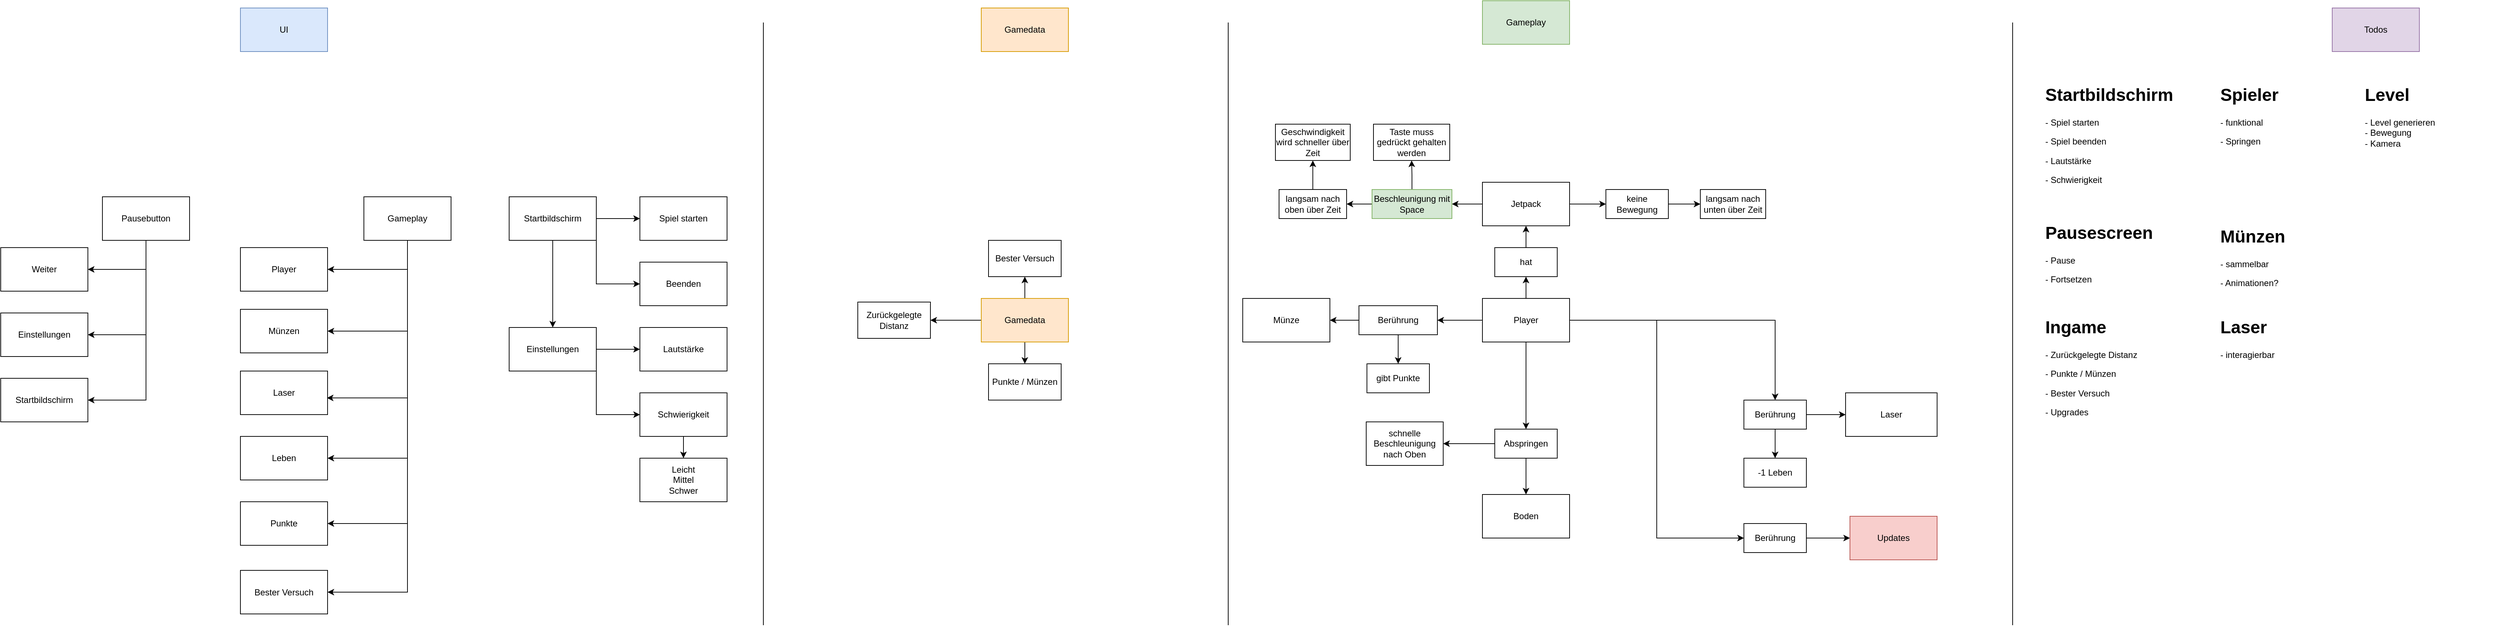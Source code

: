 <mxfile version="18.0.0"><diagram id="OcahVIRVVJ-UA12_7E7s" name="Page-1"><mxGraphModel dx="3423" dy="3401" grid="1" gridSize="10" guides="1" tooltips="1" connect="1" arrows="1" fold="1" page="1" pageScale="1" pageWidth="827" pageHeight="1169" math="0" shadow="0"><root><mxCell id="0"/><mxCell id="1" parent="0"/><mxCell id="e6_9z1X3Zr17qH-bDpm9-6" style="edgeStyle=orthogonalEdgeStyle;rounded=0;orthogonalLoop=1;jettySize=auto;html=1;exitX=1;exitY=0.5;exitDx=0;exitDy=0;" parent="1" source="e6_9z1X3Zr17qH-bDpm9-1" target="e6_9z1X3Zr17qH-bDpm9-5" edge="1"><mxGeometry relative="1" as="geometry"/></mxCell><mxCell id="e6_9z1X3Zr17qH-bDpm9-14" style="edgeStyle=orthogonalEdgeStyle;rounded=0;orthogonalLoop=1;jettySize=auto;html=1;exitX=0;exitY=0.5;exitDx=0;exitDy=0;" parent="1" source="e6_9z1X3Zr17qH-bDpm9-1" target="e6_9z1X3Zr17qH-bDpm9-10" edge="1"><mxGeometry relative="1" as="geometry"/></mxCell><mxCell id="e6_9z1X3Zr17qH-bDpm9-19" style="edgeStyle=orthogonalEdgeStyle;rounded=0;orthogonalLoop=1;jettySize=auto;html=1;exitX=0.5;exitY=1;exitDx=0;exitDy=0;" parent="1" source="e6_9z1X3Zr17qH-bDpm9-1" target="e6_9z1X3Zr17qH-bDpm9-18" edge="1"><mxGeometry relative="1" as="geometry"/></mxCell><mxCell id="e6_9z1X3Zr17qH-bDpm9-24" style="edgeStyle=orthogonalEdgeStyle;rounded=0;orthogonalLoop=1;jettySize=auto;html=1;exitX=0.5;exitY=0;exitDx=0;exitDy=0;entryX=0.5;entryY=1;entryDx=0;entryDy=0;" parent="1" source="e6_9z1X3Zr17qH-bDpm9-1" target="e6_9z1X3Zr17qH-bDpm9-25" edge="1"><mxGeometry relative="1" as="geometry"><mxPoint x="260" y="150" as="targetPoint"/></mxGeometry></mxCell><mxCell id="e6_9z1X3Zr17qH-bDpm9-104" style="edgeStyle=orthogonalEdgeStyle;rounded=0;orthogonalLoop=1;jettySize=auto;html=1;exitX=1;exitY=0.5;exitDx=0;exitDy=0;entryX=0;entryY=0.5;entryDx=0;entryDy=0;" parent="1" source="e6_9z1X3Zr17qH-bDpm9-1" target="e6_9z1X3Zr17qH-bDpm9-101" edge="1"><mxGeometry relative="1" as="geometry"/></mxCell><mxCell id="e6_9z1X3Zr17qH-bDpm9-1" value="Player" style="rounded=0;whiteSpace=wrap;html=1;" parent="1" vertex="1"><mxGeometry x="230" y="220" width="120" height="60" as="geometry"/></mxCell><mxCell id="e6_9z1X3Zr17qH-bDpm9-2" value="Laser" style="rounded=0;whiteSpace=wrap;html=1;" parent="1" vertex="1"><mxGeometry x="730" y="350" width="126" height="60" as="geometry"/></mxCell><mxCell id="e6_9z1X3Zr17qH-bDpm9-3" value="Münze" style="rounded=0;whiteSpace=wrap;html=1;" parent="1" vertex="1"><mxGeometry x="-100" y="220" width="120" height="60" as="geometry"/></mxCell><mxCell id="e6_9z1X3Zr17qH-bDpm9-4" value="Boden" style="rounded=0;whiteSpace=wrap;html=1;" parent="1" vertex="1"><mxGeometry x="230" y="490" width="120" height="60" as="geometry"/></mxCell><mxCell id="e6_9z1X3Zr17qH-bDpm9-7" style="edgeStyle=orthogonalEdgeStyle;rounded=0;orthogonalLoop=1;jettySize=auto;html=1;exitX=1;exitY=0.5;exitDx=0;exitDy=0;entryX=0;entryY=0.5;entryDx=0;entryDy=0;" parent="1" source="e6_9z1X3Zr17qH-bDpm9-5" target="e6_9z1X3Zr17qH-bDpm9-2" edge="1"><mxGeometry relative="1" as="geometry"/></mxCell><mxCell id="e6_9z1X3Zr17qH-bDpm9-9" style="edgeStyle=orthogonalEdgeStyle;rounded=0;orthogonalLoop=1;jettySize=auto;html=1;exitX=0.5;exitY=1;exitDx=0;exitDy=0;entryX=0.5;entryY=0;entryDx=0;entryDy=0;" parent="1" source="e6_9z1X3Zr17qH-bDpm9-5" target="e6_9z1X3Zr17qH-bDpm9-8" edge="1"><mxGeometry relative="1" as="geometry"/></mxCell><mxCell id="e6_9z1X3Zr17qH-bDpm9-5" value="Berührung" style="rounded=0;whiteSpace=wrap;html=1;" parent="1" vertex="1"><mxGeometry x="590" y="360" width="86" height="40" as="geometry"/></mxCell><mxCell id="e6_9z1X3Zr17qH-bDpm9-8" value="-1 Leben" style="rounded=0;whiteSpace=wrap;html=1;" parent="1" vertex="1"><mxGeometry x="590" y="440" width="86" height="40" as="geometry"/></mxCell><mxCell id="e6_9z1X3Zr17qH-bDpm9-15" style="edgeStyle=orthogonalEdgeStyle;rounded=0;orthogonalLoop=1;jettySize=auto;html=1;exitX=0;exitY=0.5;exitDx=0;exitDy=0;entryX=1;entryY=0.5;entryDx=0;entryDy=0;" parent="1" source="e6_9z1X3Zr17qH-bDpm9-10" target="e6_9z1X3Zr17qH-bDpm9-3" edge="1"><mxGeometry relative="1" as="geometry"/></mxCell><mxCell id="e6_9z1X3Zr17qH-bDpm9-17" style="edgeStyle=orthogonalEdgeStyle;rounded=0;orthogonalLoop=1;jettySize=auto;html=1;exitX=0.5;exitY=1;exitDx=0;exitDy=0;entryX=0.5;entryY=0;entryDx=0;entryDy=0;" parent="1" source="e6_9z1X3Zr17qH-bDpm9-10" target="e6_9z1X3Zr17qH-bDpm9-16" edge="1"><mxGeometry relative="1" as="geometry"/></mxCell><mxCell id="e6_9z1X3Zr17qH-bDpm9-10" value="Berührung" style="rounded=0;whiteSpace=wrap;html=1;" parent="1" vertex="1"><mxGeometry x="60" y="230" width="108" height="40" as="geometry"/></mxCell><mxCell id="e6_9z1X3Zr17qH-bDpm9-16" value="gibt Punkte" style="rounded=0;whiteSpace=wrap;html=1;" parent="1" vertex="1"><mxGeometry x="71" y="310" width="86" height="40" as="geometry"/></mxCell><mxCell id="e6_9z1X3Zr17qH-bDpm9-21" style="edgeStyle=orthogonalEdgeStyle;rounded=0;orthogonalLoop=1;jettySize=auto;html=1;exitX=0.5;exitY=1;exitDx=0;exitDy=0;entryX=0.5;entryY=0;entryDx=0;entryDy=0;" parent="1" source="e6_9z1X3Zr17qH-bDpm9-18" target="e6_9z1X3Zr17qH-bDpm9-4" edge="1"><mxGeometry relative="1" as="geometry"/></mxCell><mxCell id="e6_9z1X3Zr17qH-bDpm9-23" style="edgeStyle=orthogonalEdgeStyle;rounded=0;orthogonalLoop=1;jettySize=auto;html=1;exitX=0;exitY=0.5;exitDx=0;exitDy=0;" parent="1" source="e6_9z1X3Zr17qH-bDpm9-18" target="e6_9z1X3Zr17qH-bDpm9-22" edge="1"><mxGeometry relative="1" as="geometry"/></mxCell><mxCell id="e6_9z1X3Zr17qH-bDpm9-18" value="Abspringen" style="rounded=0;whiteSpace=wrap;html=1;" parent="1" vertex="1"><mxGeometry x="247" y="400" width="86" height="40" as="geometry"/></mxCell><mxCell id="e6_9z1X3Zr17qH-bDpm9-22" value="schnelle Beschleunigung nach Oben" style="rounded=0;whiteSpace=wrap;html=1;" parent="1" vertex="1"><mxGeometry x="70" y="390" width="106" height="60" as="geometry"/></mxCell><mxCell id="e6_9z1X3Zr17qH-bDpm9-27" style="edgeStyle=orthogonalEdgeStyle;rounded=0;orthogonalLoop=1;jettySize=auto;html=1;exitX=0.5;exitY=0;exitDx=0;exitDy=0;entryX=0.5;entryY=1;entryDx=0;entryDy=0;" parent="1" source="e6_9z1X3Zr17qH-bDpm9-25" target="e6_9z1X3Zr17qH-bDpm9-26" edge="1"><mxGeometry relative="1" as="geometry"/></mxCell><mxCell id="e6_9z1X3Zr17qH-bDpm9-25" value="hat" style="rounded=0;whiteSpace=wrap;html=1;" parent="1" vertex="1"><mxGeometry x="247" y="150" width="86" height="40" as="geometry"/></mxCell><mxCell id="e6_9z1X3Zr17qH-bDpm9-38" style="edgeStyle=orthogonalEdgeStyle;rounded=0;orthogonalLoop=1;jettySize=auto;html=1;exitX=1;exitY=0.5;exitDx=0;exitDy=0;entryX=0;entryY=0.5;entryDx=0;entryDy=0;" parent="1" source="e6_9z1X3Zr17qH-bDpm9-26" target="e6_9z1X3Zr17qH-bDpm9-33" edge="1"><mxGeometry relative="1" as="geometry"/></mxCell><mxCell id="e6_9z1X3Zr17qH-bDpm9-44" style="edgeStyle=orthogonalEdgeStyle;rounded=0;orthogonalLoop=1;jettySize=auto;html=1;exitX=0;exitY=0.5;exitDx=0;exitDy=0;entryX=1;entryY=0.5;entryDx=0;entryDy=0;" parent="1" source="e6_9z1X3Zr17qH-bDpm9-26" target="e6_9z1X3Zr17qH-bDpm9-36" edge="1"><mxGeometry relative="1" as="geometry"/></mxCell><mxCell id="e6_9z1X3Zr17qH-bDpm9-26" value="Jetpack" style="rounded=0;whiteSpace=wrap;html=1;" parent="1" vertex="1"><mxGeometry x="230" y="60" width="120" height="60" as="geometry"/></mxCell><mxCell id="e6_9z1X3Zr17qH-bDpm9-39" style="edgeStyle=orthogonalEdgeStyle;rounded=0;orthogonalLoop=1;jettySize=auto;html=1;exitX=1;exitY=0.5;exitDx=0;exitDy=0;entryX=0;entryY=0.5;entryDx=0;entryDy=0;" parent="1" source="e6_9z1X3Zr17qH-bDpm9-33" target="e6_9z1X3Zr17qH-bDpm9-35" edge="1"><mxGeometry relative="1" as="geometry"/></mxCell><mxCell id="e6_9z1X3Zr17qH-bDpm9-33" value="keine Bewegung" style="rounded=0;whiteSpace=wrap;html=1;" parent="1" vertex="1"><mxGeometry x="400" y="70" width="86" height="40" as="geometry"/></mxCell><mxCell id="e6_9z1X3Zr17qH-bDpm9-35" value="langsam nach unten über Zeit" style="rounded=0;whiteSpace=wrap;html=1;" parent="1" vertex="1"><mxGeometry x="530" y="70" width="90" height="40" as="geometry"/></mxCell><mxCell id="e6_9z1X3Zr17qH-bDpm9-45" style="edgeStyle=orthogonalEdgeStyle;rounded=0;orthogonalLoop=1;jettySize=auto;html=1;exitX=0;exitY=0.5;exitDx=0;exitDy=0;entryX=1;entryY=0.5;entryDx=0;entryDy=0;" parent="1" source="e6_9z1X3Zr17qH-bDpm9-36" target="e6_9z1X3Zr17qH-bDpm9-41" edge="1"><mxGeometry relative="1" as="geometry"/></mxCell><mxCell id="e6_9z1X3Zr17qH-bDpm9-49" style="edgeStyle=orthogonalEdgeStyle;rounded=0;orthogonalLoop=1;jettySize=auto;html=1;exitX=0.5;exitY=0;exitDx=0;exitDy=0;entryX=0.5;entryY=1;entryDx=0;entryDy=0;" parent="1" source="e6_9z1X3Zr17qH-bDpm9-36" target="e6_9z1X3Zr17qH-bDpm9-48" edge="1"><mxGeometry relative="1" as="geometry"/></mxCell><mxCell id="e6_9z1X3Zr17qH-bDpm9-36" value="Beschleunigung mit Space" style="rounded=0;whiteSpace=wrap;html=1;fillColor=#d5e8d4;strokeColor=#82b366;" parent="1" vertex="1"><mxGeometry x="78" y="70" width="110" height="40" as="geometry"/></mxCell><mxCell id="e6_9z1X3Zr17qH-bDpm9-47" style="edgeStyle=orthogonalEdgeStyle;rounded=0;orthogonalLoop=1;jettySize=auto;html=1;exitX=0.5;exitY=0;exitDx=0;exitDy=0;entryX=0.5;entryY=1;entryDx=0;entryDy=0;" parent="1" source="e6_9z1X3Zr17qH-bDpm9-41" target="e6_9z1X3Zr17qH-bDpm9-46" edge="1"><mxGeometry relative="1" as="geometry"/></mxCell><mxCell id="e6_9z1X3Zr17qH-bDpm9-41" value="langsam nach oben über Zeit" style="rounded=0;whiteSpace=wrap;html=1;" parent="1" vertex="1"><mxGeometry x="-50" y="70" width="93" height="40" as="geometry"/></mxCell><mxCell id="e6_9z1X3Zr17qH-bDpm9-46" value="Geschwindigkeit wird schneller über Zeit" style="rounded=0;whiteSpace=wrap;html=1;" parent="1" vertex="1"><mxGeometry x="-55" y="-20" width="103" height="50" as="geometry"/></mxCell><mxCell id="e6_9z1X3Zr17qH-bDpm9-48" value="Taste muss gedrückt gehalten werden" style="rounded=0;whiteSpace=wrap;html=1;" parent="1" vertex="1"><mxGeometry x="80" y="-20" width="105" height="50" as="geometry"/></mxCell><mxCell id="e6_9z1X3Zr17qH-bDpm9-52" style="edgeStyle=orthogonalEdgeStyle;rounded=0;orthogonalLoop=1;jettySize=auto;html=1;exitX=0.5;exitY=1;exitDx=0;exitDy=0;entryX=0.5;entryY=0;entryDx=0;entryDy=0;" parent="1" source="e6_9z1X3Zr17qH-bDpm9-50" target="e6_9z1X3Zr17qH-bDpm9-51" edge="1"><mxGeometry relative="1" as="geometry"/></mxCell><mxCell id="e6_9z1X3Zr17qH-bDpm9-55" style="edgeStyle=orthogonalEdgeStyle;rounded=0;orthogonalLoop=1;jettySize=auto;html=1;exitX=0;exitY=0.5;exitDx=0;exitDy=0;entryX=1;entryY=0.5;entryDx=0;entryDy=0;" parent="1" source="e6_9z1X3Zr17qH-bDpm9-50" target="e6_9z1X3Zr17qH-bDpm9-53" edge="1"><mxGeometry relative="1" as="geometry"/></mxCell><mxCell id="e6_9z1X3Zr17qH-bDpm9-57" style="edgeStyle=orthogonalEdgeStyle;rounded=0;orthogonalLoop=1;jettySize=auto;html=1;exitX=0.5;exitY=0;exitDx=0;exitDy=0;entryX=0.5;entryY=1;entryDx=0;entryDy=0;" parent="1" source="e6_9z1X3Zr17qH-bDpm9-50" target="e6_9z1X3Zr17qH-bDpm9-56" edge="1"><mxGeometry relative="1" as="geometry"/></mxCell><mxCell id="e6_9z1X3Zr17qH-bDpm9-50" value="Gamedata" style="rounded=0;whiteSpace=wrap;html=1;fillColor=#ffe6cc;strokeColor=#d79b00;" parent="1" vertex="1"><mxGeometry x="-460" y="220" width="120" height="60" as="geometry"/></mxCell><mxCell id="e6_9z1X3Zr17qH-bDpm9-51" value="Punkte / Münzen" style="rounded=0;whiteSpace=wrap;html=1;" parent="1" vertex="1"><mxGeometry x="-450" y="310" width="100" height="50" as="geometry"/></mxCell><mxCell id="e6_9z1X3Zr17qH-bDpm9-53" value="Zurückgelegte Distanz" style="rounded=0;whiteSpace=wrap;html=1;" parent="1" vertex="1"><mxGeometry x="-630" y="225" width="100" height="50" as="geometry"/></mxCell><mxCell id="e6_9z1X3Zr17qH-bDpm9-56" value="Bester Versuch" style="rounded=0;whiteSpace=wrap;html=1;" parent="1" vertex="1"><mxGeometry x="-450" y="140" width="100" height="50" as="geometry"/></mxCell><mxCell id="e6_9z1X3Zr17qH-bDpm9-58" value="Gameplay" style="rounded=0;whiteSpace=wrap;html=1;fillColor=#d5e8d4;strokeColor=#82b366;" parent="1" vertex="1"><mxGeometry x="230" y="-190" width="120" height="60" as="geometry"/></mxCell><mxCell id="e6_9z1X3Zr17qH-bDpm9-59" value="" style="endArrow=none;html=1;rounded=0;" parent="1" edge="1"><mxGeometry width="50" height="50" relative="1" as="geometry"><mxPoint x="-120" y="670" as="sourcePoint"/><mxPoint x="-120" y="-160" as="targetPoint"/></mxGeometry></mxCell><mxCell id="e6_9z1X3Zr17qH-bDpm9-60" value="Gamedata" style="rounded=0;whiteSpace=wrap;html=1;fillColor=#ffe6cc;strokeColor=#d79b00;" parent="1" vertex="1"><mxGeometry x="-460" y="-180" width="120" height="60" as="geometry"/></mxCell><mxCell id="e6_9z1X3Zr17qH-bDpm9-61" value="" style="endArrow=none;html=1;rounded=0;" parent="1" edge="1"><mxGeometry width="50" height="50" relative="1" as="geometry"><mxPoint x="-760" y="670" as="sourcePoint"/><mxPoint x="-760" y="-160" as="targetPoint"/></mxGeometry></mxCell><mxCell id="e6_9z1X3Zr17qH-bDpm9-62" value="UI" style="rounded=0;whiteSpace=wrap;html=1;fillColor=#dae8fc;strokeColor=#6c8ebf;" parent="1" vertex="1"><mxGeometry x="-1480" y="-180" width="120" height="60" as="geometry"/></mxCell><mxCell id="e6_9z1X3Zr17qH-bDpm9-65" style="edgeStyle=orthogonalEdgeStyle;rounded=0;orthogonalLoop=1;jettySize=auto;html=1;exitX=1;exitY=0.5;exitDx=0;exitDy=0;entryX=0;entryY=0.5;entryDx=0;entryDy=0;" parent="1" source="e6_9z1X3Zr17qH-bDpm9-63" target="e6_9z1X3Zr17qH-bDpm9-64" edge="1"><mxGeometry relative="1" as="geometry"/></mxCell><mxCell id="e6_9z1X3Zr17qH-bDpm9-67" style="edgeStyle=orthogonalEdgeStyle;rounded=0;orthogonalLoop=1;jettySize=auto;html=1;exitX=1;exitY=1;exitDx=0;exitDy=0;entryX=0;entryY=0.5;entryDx=0;entryDy=0;" parent="1" source="e6_9z1X3Zr17qH-bDpm9-63" target="e6_9z1X3Zr17qH-bDpm9-66" edge="1"><mxGeometry relative="1" as="geometry"/></mxCell><mxCell id="e6_9z1X3Zr17qH-bDpm9-70" style="edgeStyle=orthogonalEdgeStyle;rounded=0;orthogonalLoop=1;jettySize=auto;html=1;exitX=0.5;exitY=1;exitDx=0;exitDy=0;entryX=0.5;entryY=0;entryDx=0;entryDy=0;" parent="1" source="e6_9z1X3Zr17qH-bDpm9-63" target="e6_9z1X3Zr17qH-bDpm9-68" edge="1"><mxGeometry relative="1" as="geometry"/></mxCell><mxCell id="e6_9z1X3Zr17qH-bDpm9-63" value="Startbildschirm" style="rounded=0;whiteSpace=wrap;html=1;" parent="1" vertex="1"><mxGeometry x="-1110" y="80" width="120" height="60" as="geometry"/></mxCell><mxCell id="e6_9z1X3Zr17qH-bDpm9-64" value="Spiel starten" style="rounded=0;whiteSpace=wrap;html=1;" parent="1" vertex="1"><mxGeometry x="-930" y="80" width="120" height="60" as="geometry"/></mxCell><mxCell id="e6_9z1X3Zr17qH-bDpm9-66" value="Beenden" style="rounded=0;whiteSpace=wrap;html=1;" parent="1" vertex="1"><mxGeometry x="-930" y="170" width="120" height="60" as="geometry"/></mxCell><mxCell id="e6_9z1X3Zr17qH-bDpm9-72" style="edgeStyle=orthogonalEdgeStyle;rounded=0;orthogonalLoop=1;jettySize=auto;html=1;exitX=1;exitY=0.5;exitDx=0;exitDy=0;entryX=0;entryY=0.5;entryDx=0;entryDy=0;" parent="1" source="e6_9z1X3Zr17qH-bDpm9-68" target="e6_9z1X3Zr17qH-bDpm9-71" edge="1"><mxGeometry relative="1" as="geometry"/></mxCell><mxCell id="e6_9z1X3Zr17qH-bDpm9-74" style="edgeStyle=orthogonalEdgeStyle;rounded=0;orthogonalLoop=1;jettySize=auto;html=1;exitX=1;exitY=1;exitDx=0;exitDy=0;entryX=0;entryY=0.5;entryDx=0;entryDy=0;" parent="1" source="e6_9z1X3Zr17qH-bDpm9-68" target="e6_9z1X3Zr17qH-bDpm9-73" edge="1"><mxGeometry relative="1" as="geometry"/></mxCell><mxCell id="e6_9z1X3Zr17qH-bDpm9-68" value="Einstellungen" style="rounded=0;whiteSpace=wrap;html=1;" parent="1" vertex="1"><mxGeometry x="-1110" y="260" width="120" height="60" as="geometry"/></mxCell><mxCell id="e6_9z1X3Zr17qH-bDpm9-71" value="Lautstärke" style="rounded=0;whiteSpace=wrap;html=1;" parent="1" vertex="1"><mxGeometry x="-930" y="260" width="120" height="60" as="geometry"/></mxCell><mxCell id="e6_9z1X3Zr17qH-bDpm9-78" style="edgeStyle=orthogonalEdgeStyle;rounded=0;orthogonalLoop=1;jettySize=auto;html=1;exitX=0.5;exitY=1;exitDx=0;exitDy=0;entryX=0.5;entryY=0;entryDx=0;entryDy=0;" parent="1" source="e6_9z1X3Zr17qH-bDpm9-73" target="e6_9z1X3Zr17qH-bDpm9-75" edge="1"><mxGeometry relative="1" as="geometry"/></mxCell><mxCell id="e6_9z1X3Zr17qH-bDpm9-73" value="Schwierigkeit" style="rounded=0;whiteSpace=wrap;html=1;" parent="1" vertex="1"><mxGeometry x="-930" y="350" width="120" height="60" as="geometry"/></mxCell><mxCell id="e6_9z1X3Zr17qH-bDpm9-75" value="&lt;div&gt;Leicht&lt;/div&gt;&lt;div&gt;Mittel&lt;/div&gt;&lt;div&gt;Schwer&lt;br&gt;&lt;/div&gt;" style="rounded=0;whiteSpace=wrap;html=1;" parent="1" vertex="1"><mxGeometry x="-930" y="440" width="120" height="60" as="geometry"/></mxCell><mxCell id="e6_9z1X3Zr17qH-bDpm9-86" style="edgeStyle=orthogonalEdgeStyle;rounded=0;orthogonalLoop=1;jettySize=auto;html=1;exitX=0.5;exitY=1;exitDx=0;exitDy=0;entryX=1;entryY=0.5;entryDx=0;entryDy=0;" parent="1" source="e6_9z1X3Zr17qH-bDpm9-79" target="e6_9z1X3Zr17qH-bDpm9-80" edge="1"><mxGeometry relative="1" as="geometry"/></mxCell><mxCell id="e6_9z1X3Zr17qH-bDpm9-87" style="edgeStyle=orthogonalEdgeStyle;rounded=0;orthogonalLoop=1;jettySize=auto;html=1;exitX=0.5;exitY=1;exitDx=0;exitDy=0;entryX=1;entryY=0.5;entryDx=0;entryDy=0;" parent="1" source="e6_9z1X3Zr17qH-bDpm9-79" target="e6_9z1X3Zr17qH-bDpm9-81" edge="1"><mxGeometry relative="1" as="geometry"/></mxCell><mxCell id="e6_9z1X3Zr17qH-bDpm9-88" style="edgeStyle=orthogonalEdgeStyle;rounded=0;orthogonalLoop=1;jettySize=auto;html=1;exitX=0.5;exitY=1;exitDx=0;exitDy=0;entryX=0.992;entryY=0.617;entryDx=0;entryDy=0;entryPerimeter=0;" parent="1" source="e6_9z1X3Zr17qH-bDpm9-79" target="e6_9z1X3Zr17qH-bDpm9-82" edge="1"><mxGeometry relative="1" as="geometry"/></mxCell><mxCell id="e6_9z1X3Zr17qH-bDpm9-89" style="edgeStyle=orthogonalEdgeStyle;rounded=0;orthogonalLoop=1;jettySize=auto;html=1;exitX=0.5;exitY=1;exitDx=0;exitDy=0;entryX=1;entryY=0.5;entryDx=0;entryDy=0;" parent="1" source="e6_9z1X3Zr17qH-bDpm9-79" target="e6_9z1X3Zr17qH-bDpm9-83" edge="1"><mxGeometry relative="1" as="geometry"/></mxCell><mxCell id="e6_9z1X3Zr17qH-bDpm9-90" style="edgeStyle=orthogonalEdgeStyle;rounded=0;orthogonalLoop=1;jettySize=auto;html=1;exitX=0.5;exitY=1;exitDx=0;exitDy=0;entryX=1;entryY=0.5;entryDx=0;entryDy=0;" parent="1" source="e6_9z1X3Zr17qH-bDpm9-79" target="e6_9z1X3Zr17qH-bDpm9-84" edge="1"><mxGeometry relative="1" as="geometry"/></mxCell><mxCell id="e6_9z1X3Zr17qH-bDpm9-91" style="edgeStyle=orthogonalEdgeStyle;rounded=0;orthogonalLoop=1;jettySize=auto;html=1;exitX=0.5;exitY=1;exitDx=0;exitDy=0;entryX=1;entryY=0.5;entryDx=0;entryDy=0;" parent="1" source="e6_9z1X3Zr17qH-bDpm9-79" target="e6_9z1X3Zr17qH-bDpm9-85" edge="1"><mxGeometry relative="1" as="geometry"/></mxCell><mxCell id="e6_9z1X3Zr17qH-bDpm9-79" value="Gameplay" style="rounded=0;whiteSpace=wrap;html=1;" parent="1" vertex="1"><mxGeometry x="-1310" y="80" width="120" height="60" as="geometry"/></mxCell><mxCell id="e6_9z1X3Zr17qH-bDpm9-80" value="Player" style="rounded=0;whiteSpace=wrap;html=1;" parent="1" vertex="1"><mxGeometry x="-1480" y="150" width="120" height="60" as="geometry"/></mxCell><mxCell id="e6_9z1X3Zr17qH-bDpm9-81" value="Münzen" style="rounded=0;whiteSpace=wrap;html=1;" parent="1" vertex="1"><mxGeometry x="-1480" y="235" width="120" height="60" as="geometry"/></mxCell><mxCell id="e6_9z1X3Zr17qH-bDpm9-82" value="Laser" style="rounded=0;whiteSpace=wrap;html=1;" parent="1" vertex="1"><mxGeometry x="-1480" y="320" width="120" height="60" as="geometry"/></mxCell><mxCell id="e6_9z1X3Zr17qH-bDpm9-83" value="Leben" style="rounded=0;whiteSpace=wrap;html=1;" parent="1" vertex="1"><mxGeometry x="-1480" y="410" width="120" height="60" as="geometry"/></mxCell><mxCell id="e6_9z1X3Zr17qH-bDpm9-84" value="Punkte" style="rounded=0;whiteSpace=wrap;html=1;" parent="1" vertex="1"><mxGeometry x="-1480" y="500" width="120" height="60" as="geometry"/></mxCell><mxCell id="e6_9z1X3Zr17qH-bDpm9-85" value="Bester Versuch" style="rounded=0;whiteSpace=wrap;html=1;" parent="1" vertex="1"><mxGeometry x="-1480" y="594.5" width="120" height="60" as="geometry"/></mxCell><mxCell id="e6_9z1X3Zr17qH-bDpm9-97" style="edgeStyle=orthogonalEdgeStyle;rounded=0;orthogonalLoop=1;jettySize=auto;html=1;exitX=0.5;exitY=1;exitDx=0;exitDy=0;entryX=1;entryY=0.5;entryDx=0;entryDy=0;" parent="1" source="e6_9z1X3Zr17qH-bDpm9-93" target="e6_9z1X3Zr17qH-bDpm9-94" edge="1"><mxGeometry relative="1" as="geometry"/></mxCell><mxCell id="e6_9z1X3Zr17qH-bDpm9-99" style="edgeStyle=orthogonalEdgeStyle;rounded=0;orthogonalLoop=1;jettySize=auto;html=1;exitX=0.5;exitY=1;exitDx=0;exitDy=0;entryX=1;entryY=0.5;entryDx=0;entryDy=0;" parent="1" source="e6_9z1X3Zr17qH-bDpm9-93" target="e6_9z1X3Zr17qH-bDpm9-95" edge="1"><mxGeometry relative="1" as="geometry"/></mxCell><mxCell id="e6_9z1X3Zr17qH-bDpm9-100" style="edgeStyle=orthogonalEdgeStyle;rounded=0;orthogonalLoop=1;jettySize=auto;html=1;exitX=0.5;exitY=1;exitDx=0;exitDy=0;entryX=1;entryY=0.5;entryDx=0;entryDy=0;" parent="1" source="e6_9z1X3Zr17qH-bDpm9-93" target="e6_9z1X3Zr17qH-bDpm9-96" edge="1"><mxGeometry relative="1" as="geometry"/></mxCell><mxCell id="e6_9z1X3Zr17qH-bDpm9-93" value="Pausebutton" style="rounded=0;whiteSpace=wrap;html=1;" parent="1" vertex="1"><mxGeometry x="-1670" y="80" width="120" height="60" as="geometry"/></mxCell><mxCell id="e6_9z1X3Zr17qH-bDpm9-94" value="Weiter" style="rounded=0;whiteSpace=wrap;html=1;" parent="1" vertex="1"><mxGeometry x="-1810" y="150" width="120" height="60" as="geometry"/></mxCell><mxCell id="e6_9z1X3Zr17qH-bDpm9-95" value="Einstellungen" style="rounded=0;whiteSpace=wrap;html=1;" parent="1" vertex="1"><mxGeometry x="-1810" y="240" width="120" height="60" as="geometry"/></mxCell><mxCell id="e6_9z1X3Zr17qH-bDpm9-96" value="Startbildschirm" style="rounded=0;whiteSpace=wrap;html=1;" parent="1" vertex="1"><mxGeometry x="-1810" y="330" width="120" height="60" as="geometry"/></mxCell><mxCell id="e6_9z1X3Zr17qH-bDpm9-103" style="edgeStyle=orthogonalEdgeStyle;rounded=0;orthogonalLoop=1;jettySize=auto;html=1;exitX=1;exitY=0.5;exitDx=0;exitDy=0;" parent="1" source="e6_9z1X3Zr17qH-bDpm9-101" target="e6_9z1X3Zr17qH-bDpm9-102" edge="1"><mxGeometry relative="1" as="geometry"/></mxCell><mxCell id="e6_9z1X3Zr17qH-bDpm9-101" value="Berührung" style="rounded=0;whiteSpace=wrap;html=1;" parent="1" vertex="1"><mxGeometry x="590" y="530" width="86" height="40" as="geometry"/></mxCell><mxCell id="e6_9z1X3Zr17qH-bDpm9-102" value="Updates" style="rounded=0;whiteSpace=wrap;html=1;fillColor=#f8cecc;strokeColor=#b85450;" parent="1" vertex="1"><mxGeometry x="736" y="520" width="120" height="60" as="geometry"/></mxCell><mxCell id="_2ONQIb7hyJGjDTA2Mwk-1" value="" style="endArrow=none;html=1;rounded=0;" parent="1" edge="1"><mxGeometry width="50" height="50" relative="1" as="geometry"><mxPoint x="960" y="670" as="sourcePoint"/><mxPoint x="960" y="-160" as="targetPoint"/></mxGeometry></mxCell><mxCell id="_2ONQIb7hyJGjDTA2Mwk-2" value="Todos" style="rounded=0;whiteSpace=wrap;html=1;fillColor=#e1d5e7;strokeColor=#9673a6;" parent="1" vertex="1"><mxGeometry x="1400" y="-180" width="120" height="60" as="geometry"/></mxCell><mxCell id="_2ONQIb7hyJGjDTA2Mwk-3" value="&lt;h1&gt;Startbildschirm&lt;/h1&gt;&lt;p&gt;- Spiel starten&lt;/p&gt;&lt;p&gt;- Spiel beenden&lt;/p&gt;&lt;p&gt;- Lautstärke&lt;/p&gt;&lt;p&gt;- Schwierigkeit&lt;/p&gt;" style="text;html=1;strokeColor=none;fillColor=none;spacing=5;spacingTop=-20;whiteSpace=wrap;overflow=hidden;rounded=0;" parent="1" vertex="1"><mxGeometry x="1000" y="-80" width="190" height="215" as="geometry"/></mxCell><mxCell id="_2ONQIb7hyJGjDTA2Mwk-4" value="&lt;h1&gt;Pausescreen&lt;/h1&gt;&lt;p&gt;- Pause&lt;/p&gt;&lt;p&gt;- Fortsetzen&lt;br&gt;&lt;/p&gt;" style="text;html=1;strokeColor=none;fillColor=none;spacing=5;spacingTop=-20;whiteSpace=wrap;overflow=hidden;rounded=0;" parent="1" vertex="1"><mxGeometry x="1000" y="110" width="190" height="215" as="geometry"/></mxCell><mxCell id="_2ONQIb7hyJGjDTA2Mwk-5" value="&lt;h1&gt;Ingame&lt;/h1&gt;&lt;p&gt;- Zurückgelegte Distanz&lt;/p&gt;&lt;p&gt;- Punkte / Münzen&lt;br&gt;&lt;/p&gt;&lt;p&gt;- Bester Versuch&lt;/p&gt;&lt;p&gt;- Upgrades&lt;br&gt;&lt;/p&gt;" style="text;html=1;strokeColor=none;fillColor=none;spacing=5;spacingTop=-20;whiteSpace=wrap;overflow=hidden;rounded=0;" parent="1" vertex="1"><mxGeometry x="1000" y="240" width="190" height="215" as="geometry"/></mxCell><mxCell id="_2ONQIb7hyJGjDTA2Mwk-6" value="&lt;h1&gt;Spieler&lt;/h1&gt;&lt;p&gt;- funktional&lt;/p&gt;&lt;p&gt;- Springen&lt;br&gt;&lt;/p&gt;" style="text;html=1;strokeColor=none;fillColor=none;spacing=5;spacingTop=-20;whiteSpace=wrap;overflow=hidden;rounded=0;" parent="1" vertex="1"><mxGeometry x="1241" y="-80" width="190" height="215" as="geometry"/></mxCell><mxCell id="_2ONQIb7hyJGjDTA2Mwk-7" value="&lt;h1&gt;Münzen&lt;/h1&gt;&lt;p&gt;- sammelbar&lt;/p&gt;&lt;p&gt;- Animationen?&lt;br&gt;&lt;/p&gt;" style="text;html=1;strokeColor=none;fillColor=none;spacing=5;spacingTop=-20;whiteSpace=wrap;overflow=hidden;rounded=0;" parent="1" vertex="1"><mxGeometry x="1241" y="115" width="190" height="215" as="geometry"/></mxCell><mxCell id="_2ONQIb7hyJGjDTA2Mwk-8" value="&lt;h1&gt;Laser&lt;/h1&gt;&lt;p&gt;- interagierbar&lt;/p&gt;" style="text;html=1;strokeColor=none;fillColor=none;spacing=5;spacingTop=-20;whiteSpace=wrap;overflow=hidden;rounded=0;" parent="1" vertex="1"><mxGeometry x="1241" y="240" width="190" height="215" as="geometry"/></mxCell><mxCell id="_2ONQIb7hyJGjDTA2Mwk-9" value="&lt;h1&gt;Level&lt;/h1&gt;&lt;div&gt;- Level generieren&lt;/div&gt;&lt;div&gt;- Bewegung&lt;/div&gt;&lt;div&gt;- Kamera&lt;br&gt;&lt;/div&gt;" style="text;html=1;strokeColor=none;fillColor=none;spacing=5;spacingTop=-20;whiteSpace=wrap;overflow=hidden;rounded=0;" parent="1" vertex="1"><mxGeometry x="1440" y="-80" width="190" height="215" as="geometry"/></mxCell></root></mxGraphModel></diagram></mxfile>